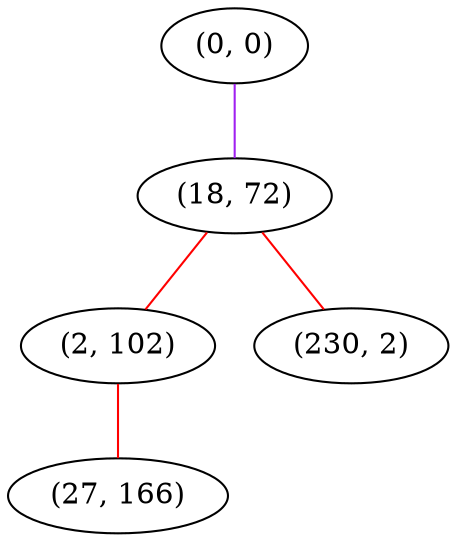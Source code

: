 graph "" {
"(0, 0)";
"(18, 72)";
"(2, 102)";
"(27, 166)";
"(230, 2)";
"(0, 0)" -- "(18, 72)"  [color=purple, key=0, weight=4];
"(18, 72)" -- "(2, 102)"  [color=red, key=0, weight=1];
"(18, 72)" -- "(230, 2)"  [color=red, key=0, weight=1];
"(2, 102)" -- "(27, 166)"  [color=red, key=0, weight=1];
}
